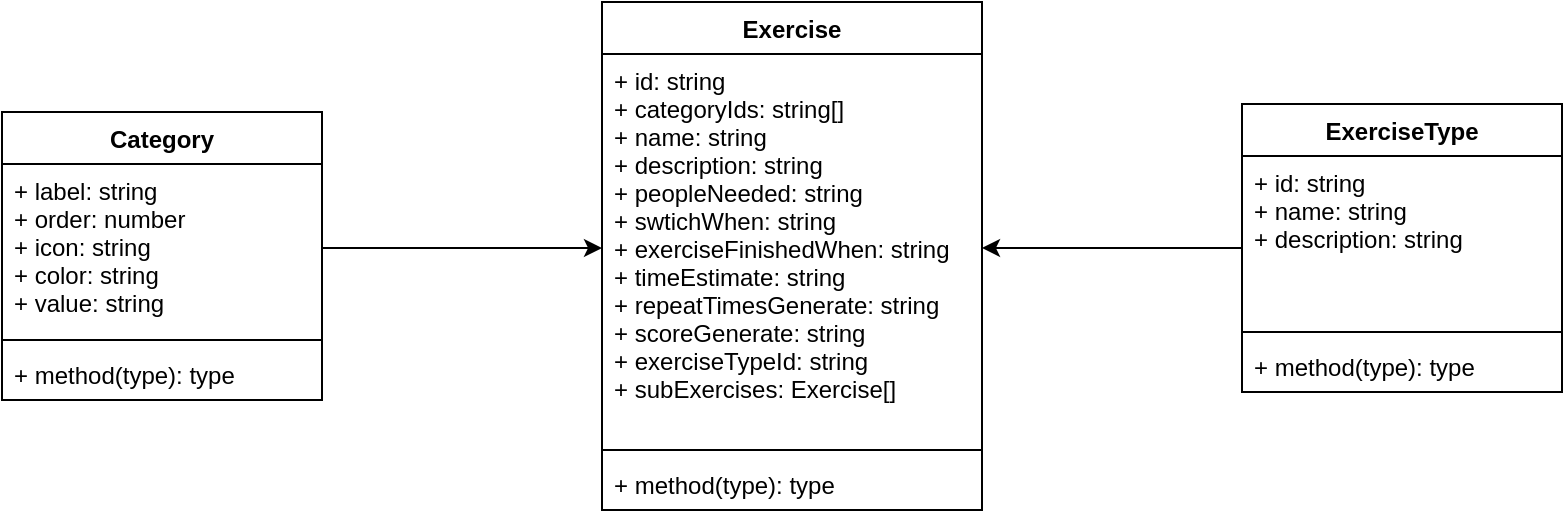 <mxfile version="20.3.0" type="device"><diagram name="Page-1" id="e56a1550-8fbb-45ad-956c-1786394a9013"><mxGraphModel dx="1292" dy="781" grid="1" gridSize="10" guides="1" tooltips="1" connect="1" arrows="1" fold="1" page="1" pageScale="1" pageWidth="1100" pageHeight="850" background="none" math="0" shadow="0"><root><mxCell id="0"/><mxCell id="1" parent="0"/><mxCell id="QHnhe8nztUt6MH0tllch-1" value="Category" style="swimlane;fontStyle=1;align=center;verticalAlign=top;childLayout=stackLayout;horizontal=1;startSize=26;horizontalStack=0;resizeParent=1;resizeParentMax=0;resizeLast=0;collapsible=1;marginBottom=0;" parent="1" vertex="1"><mxGeometry x="140" y="275" width="160" height="144" as="geometry"/></mxCell><mxCell id="QHnhe8nztUt6MH0tllch-2" value="+ label: string&#10;+ order: number&#10;+ icon: string&#10;+ color: string&#10;+ value: string" style="text;strokeColor=none;fillColor=none;align=left;verticalAlign=top;spacingLeft=4;spacingRight=4;overflow=hidden;rotatable=0;points=[[0,0.5],[1,0.5]];portConstraint=eastwest;" parent="QHnhe8nztUt6MH0tllch-1" vertex="1"><mxGeometry y="26" width="160" height="84" as="geometry"/></mxCell><mxCell id="QHnhe8nztUt6MH0tllch-3" value="" style="line;strokeWidth=1;fillColor=none;align=left;verticalAlign=middle;spacingTop=-1;spacingLeft=3;spacingRight=3;rotatable=0;labelPosition=right;points=[];portConstraint=eastwest;" parent="QHnhe8nztUt6MH0tllch-1" vertex="1"><mxGeometry y="110" width="160" height="8" as="geometry"/></mxCell><mxCell id="QHnhe8nztUt6MH0tllch-4" value="+ method(type): type" style="text;strokeColor=none;fillColor=none;align=left;verticalAlign=top;spacingLeft=4;spacingRight=4;overflow=hidden;rotatable=0;points=[[0,0.5],[1,0.5]];portConstraint=eastwest;" parent="QHnhe8nztUt6MH0tllch-1" vertex="1"><mxGeometry y="118" width="160" height="26" as="geometry"/></mxCell><mxCell id="QHnhe8nztUt6MH0tllch-5" value="Exercise" style="swimlane;fontStyle=1;align=center;verticalAlign=top;childLayout=stackLayout;horizontal=1;startSize=26;horizontalStack=0;resizeParent=1;resizeParentMax=0;resizeLast=0;collapsible=1;marginBottom=0;" parent="1" vertex="1"><mxGeometry x="440" y="220" width="190" height="254" as="geometry"/></mxCell><mxCell id="QHnhe8nztUt6MH0tllch-6" value="+ id: string&#10;+ categoryIds: string[]&#10;+ name: string&#10;+ description: string&#10;+ peopleNeeded: string&#10;+ swtichWhen: string&#10;+ exerciseFinishedWhen: string&#10;+ timeEstimate: string&#10;+ repeatTimesGenerate: string&#10;+ scoreGenerate: string&#10;+ exerciseTypeId: string&#10;+ subExercises: Exercise[]" style="text;strokeColor=none;fillColor=none;align=left;verticalAlign=top;spacingLeft=4;spacingRight=4;overflow=hidden;rotatable=0;points=[[0,0.5],[1,0.5]];portConstraint=eastwest;" parent="QHnhe8nztUt6MH0tllch-5" vertex="1"><mxGeometry y="26" width="190" height="194" as="geometry"/></mxCell><mxCell id="QHnhe8nztUt6MH0tllch-7" value="" style="line;strokeWidth=1;fillColor=none;align=left;verticalAlign=middle;spacingTop=-1;spacingLeft=3;spacingRight=3;rotatable=0;labelPosition=right;points=[];portConstraint=eastwest;" parent="QHnhe8nztUt6MH0tllch-5" vertex="1"><mxGeometry y="220" width="190" height="8" as="geometry"/></mxCell><mxCell id="QHnhe8nztUt6MH0tllch-8" value="+ method(type): type" style="text;strokeColor=none;fillColor=none;align=left;verticalAlign=top;spacingLeft=4;spacingRight=4;overflow=hidden;rotatable=0;points=[[0,0.5],[1,0.5]];portConstraint=eastwest;" parent="QHnhe8nztUt6MH0tllch-5" vertex="1"><mxGeometry y="228" width="190" height="26" as="geometry"/></mxCell><mxCell id="QHnhe8nztUt6MH0tllch-9" style="edgeStyle=orthogonalEdgeStyle;rounded=0;orthogonalLoop=1;jettySize=auto;html=1;" parent="1" source="QHnhe8nztUt6MH0tllch-2" target="QHnhe8nztUt6MH0tllch-6" edge="1"><mxGeometry relative="1" as="geometry"/></mxCell><mxCell id="6JLjnWsVgBukJJL1WIA0-6" style="edgeStyle=orthogonalEdgeStyle;rounded=0;orthogonalLoop=1;jettySize=auto;html=1;" edge="1" parent="1" source="6JLjnWsVgBukJJL1WIA0-1" target="QHnhe8nztUt6MH0tllch-6"><mxGeometry relative="1" as="geometry"/></mxCell><mxCell id="6JLjnWsVgBukJJL1WIA0-1" value="ExerciseType" style="swimlane;fontStyle=1;align=center;verticalAlign=top;childLayout=stackLayout;horizontal=1;startSize=26;horizontalStack=0;resizeParent=1;resizeParentMax=0;resizeLast=0;collapsible=1;marginBottom=0;" vertex="1" parent="1"><mxGeometry x="760" y="271" width="160" height="144" as="geometry"/></mxCell><mxCell id="6JLjnWsVgBukJJL1WIA0-2" value="+ id: string&#10;+ name: string&#10;+ description: string&#10;" style="text;strokeColor=none;fillColor=none;align=left;verticalAlign=top;spacingLeft=4;spacingRight=4;overflow=hidden;rotatable=0;points=[[0,0.5],[1,0.5]];portConstraint=eastwest;" vertex="1" parent="6JLjnWsVgBukJJL1WIA0-1"><mxGeometry y="26" width="160" height="84" as="geometry"/></mxCell><mxCell id="6JLjnWsVgBukJJL1WIA0-3" value="" style="line;strokeWidth=1;fillColor=none;align=left;verticalAlign=middle;spacingTop=-1;spacingLeft=3;spacingRight=3;rotatable=0;labelPosition=right;points=[];portConstraint=eastwest;" vertex="1" parent="6JLjnWsVgBukJJL1WIA0-1"><mxGeometry y="110" width="160" height="8" as="geometry"/></mxCell><mxCell id="6JLjnWsVgBukJJL1WIA0-4" value="+ method(type): type" style="text;strokeColor=none;fillColor=none;align=left;verticalAlign=top;spacingLeft=4;spacingRight=4;overflow=hidden;rotatable=0;points=[[0,0.5],[1,0.5]];portConstraint=eastwest;" vertex="1" parent="6JLjnWsVgBukJJL1WIA0-1"><mxGeometry y="118" width="160" height="26" as="geometry"/></mxCell></root></mxGraphModel></diagram></mxfile>